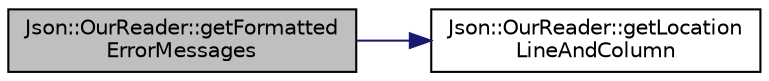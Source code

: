 digraph "Json::OurReader::getFormattedErrorMessages"
{
 // LATEX_PDF_SIZE
  edge [fontname="Helvetica",fontsize="10",labelfontname="Helvetica",labelfontsize="10"];
  node [fontname="Helvetica",fontsize="10",shape=record];
  rankdir="LR";
  Node1 [label="Json::OurReader::getFormatted\lErrorMessages",height=0.2,width=0.4,color="black", fillcolor="grey75", style="filled", fontcolor="black",tooltip=" "];
  Node1 -> Node2 [color="midnightblue",fontsize="10",style="solid",fontname="Helvetica"];
  Node2 [label="Json::OurReader::getLocation\lLineAndColumn",height=0.2,width=0.4,color="black", fillcolor="white", style="filled",URL="$class_json_1_1_our_reader.html#af482c8e718615646e13a996292e18d74",tooltip=" "];
}
